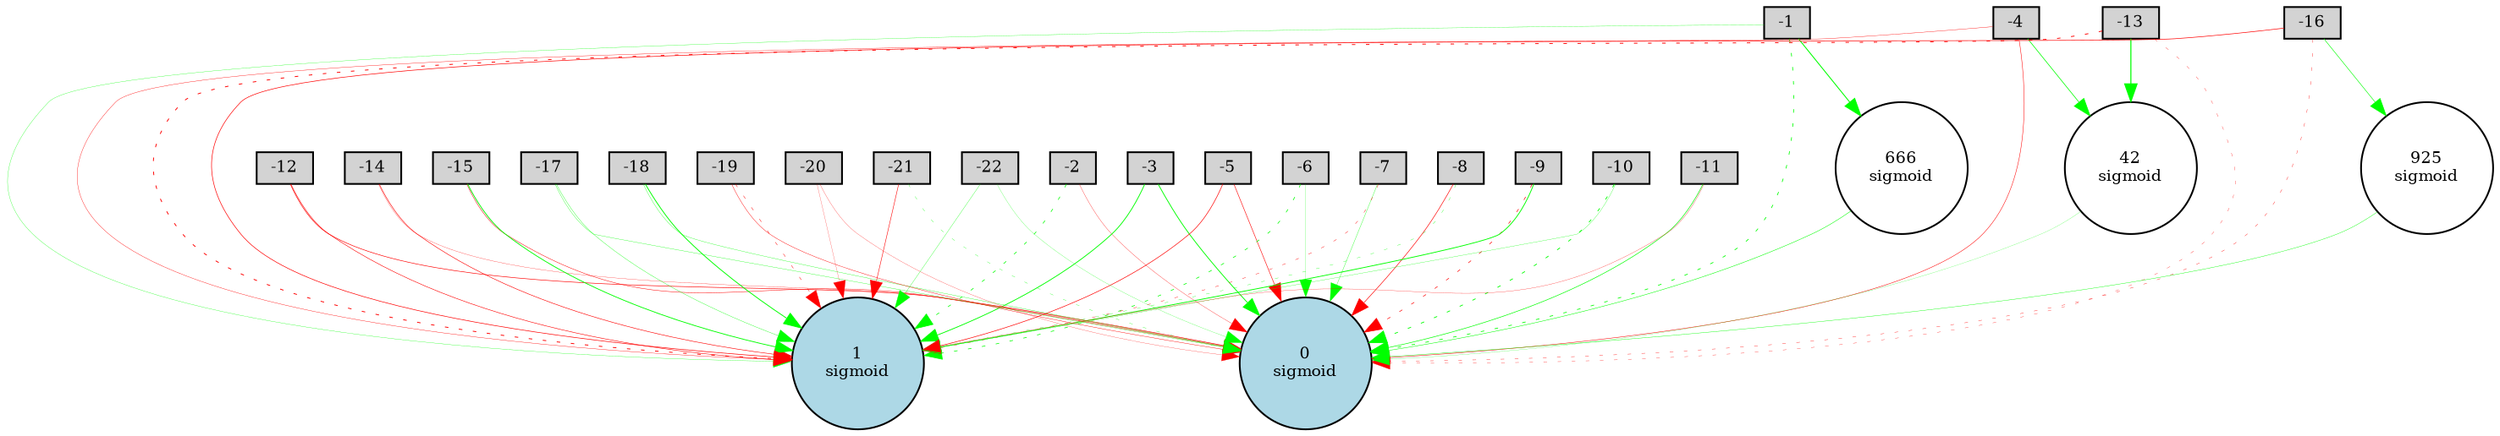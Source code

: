 digraph {
	node [fontsize=9 height=0.2 shape=circle width=0.2]
	A [label=-1 fillcolor=lightgray shape=box style=filled]
	B [label=-2 fillcolor=lightgray shape=box style=filled]
	-3 [label=-3 fillcolor=lightgray shape=box style=filled]
	-4 [label=-4 fillcolor=lightgray shape=box style=filled]
	-5 [label=-5 fillcolor=lightgray shape=box style=filled]
	-6 [label=-6 fillcolor=lightgray shape=box style=filled]
	-7 [label=-7 fillcolor=lightgray shape=box style=filled]
	-8 [label=-8 fillcolor=lightgray shape=box style=filled]
	-9 [label=-9 fillcolor=lightgray shape=box style=filled]
	-10 [label=-10 fillcolor=lightgray shape=box style=filled]
	-11 [label=-11 fillcolor=lightgray shape=box style=filled]
	-12 [label=-12 fillcolor=lightgray shape=box style=filled]
	-13 [label=-13 fillcolor=lightgray shape=box style=filled]
	-14 [label=-14 fillcolor=lightgray shape=box style=filled]
	-15 [label=-15 fillcolor=lightgray shape=box style=filled]
	-16 [label=-16 fillcolor=lightgray shape=box style=filled]
	-17 [label=-17 fillcolor=lightgray shape=box style=filled]
	-18 [label=-18 fillcolor=lightgray shape=box style=filled]
	-19 [label=-19 fillcolor=lightgray shape=box style=filled]
	-20 [label=-20 fillcolor=lightgray shape=box style=filled]
	-21 [label=-21 fillcolor=lightgray shape=box style=filled]
	-22 [label=-22 fillcolor=lightgray shape=box style=filled]
	"A XOR B" [label="0
sigmoid" fillcolor=lightblue style=filled]
	1 [label="1
sigmoid" fillcolor=lightblue style=filled]
	42 [label="42
sigmoid" fillcolor=white style=filled]
	666 [label="666
sigmoid" fillcolor=white style=filled]
	925 [label="925
sigmoid" fillcolor=white style=filled]
	A -> "A XOR B" [color=green penwidth=0.4024265094128826 style=dotted]
	A -> 1 [color=green penwidth=0.1509391373478055 style=solid]
	B -> "A XOR B" [color=red penwidth=0.15283014092112635 style=solid]
	B -> 1 [color=green penwidth=0.35571082596924 style=dotted]
	-3 -> "A XOR B" [color=green penwidth=0.4514657997460686 style=solid]
	-3 -> 1 [color=green penwidth=0.44585357551614824 style=solid]
	-4 -> "A XOR B" [color=red penwidth=0.2566131239985525 style=solid]
	-4 -> 1 [color=red penwidth=0.18857601863899343 style=solid]
	-5 -> "A XOR B" [color=red penwidth=0.29199133100207575 style=solid]
	-5 -> 1 [color=red penwidth=0.32892012507108714 style=solid]
	-6 -> "A XOR B" [color=green penwidth=0.11011836824407775 style=solid]
	-6 -> 1 [color=green penwidth=0.3630507866159278 style=dotted]
	-7 -> "A XOR B" [color=green penwidth=0.16820915971723727 style=solid]
	-7 -> 1 [color=red penwidth=0.2028284754281774 style=dotted]
	-8 -> "A XOR B" [color=red penwidth=0.3172032439336857 style=solid]
	-8 -> 1 [color=green penwidth=0.15863933545009856 style=dotted]
	-9 -> "A XOR B" [color=red penwidth=0.32876810981730775 style=dotted]
	-9 -> 1 [color=green penwidth=0.4527307127104431 style=solid]
	-10 -> "A XOR B" [color=green penwidth=0.43334504922566797 style=dotted]
	-10 -> 1 [color=green penwidth=0.1394451522784682 style=solid]
	-11 -> "A XOR B" [color=green penwidth=0.3281566382330847 style=solid]
	-11 -> 1 [color=red penwidth=0.1355507153739497 style=solid]
	-12 -> "A XOR B" [color=red penwidth=0.3135014578622005 style=solid]
	-12 -> 1 [color=red penwidth=0.28530307339979855 style=solid]
	-13 -> "A XOR B" [color=red penwidth=0.1541498261572371 style=dotted]
	-13 -> 1 [color=red penwidth=0.46482592756242447 style=dotted]
	-14 -> "A XOR B" [color=red penwidth=0.1333512922862487 style=solid]
	-14 -> 1 [color=red penwidth=0.2946366828021232 style=solid]
	-15 -> "A XOR B" [color=red penwidth=0.24183590099759963 style=solid]
	-15 -> 1 [color=green penwidth=0.44043596948648867 style=solid]
	-16 -> "A XOR B" [color=red penwidth=0.18207254813467416 style=dotted]
	-16 -> 1 [color=red penwidth=0.3338276703061892 style=solid]
	-17 -> "A XOR B" [color=green penwidth=0.1605055785974476 style=solid]
	-17 -> 1 [color=green penwidth=0.16964639950871357 style=solid]
	-18 -> "A XOR B" [color=green penwidth=0.15931645385314402 style=solid]
	-18 -> 1 [color=green penwidth=0.46804921832888935 style=solid]
	-19 -> "A XOR B" [color=red penwidth=0.20743977336030522 style=solid]
	-19 -> 1 [color=red penwidth=0.2287732568987819 style=dotted]
	-20 -> "A XOR B" [color=red penwidth=0.12313858981044534 style=solid]
	-20 -> 1 [color=red penwidth=0.10998293483033163 style=solid]
	-21 -> "A XOR B" [color=green penwidth=0.1503324466070592 style=dotted]
	-21 -> 1 [color=red penwidth=0.2767423702576459 style=solid]
	-22 -> "A XOR B" [color=green penwidth=0.11300409884498158 style=solid]
	-22 -> 1 [color=green penwidth=0.15361054632040433 style=solid]
	-13 -> 42 [color=green penwidth=0.5988454157637195 style=solid]
	42 -> "A XOR B" [color=green penwidth=0.10025322650657709 style=solid]
	-4 -> 42 [color=green penwidth=0.37173131482480026 style=solid]
	A -> 666 [color=green penwidth=0.5146862427798465 style=solid]
	666 -> "A XOR B" [color=green penwidth=0.2543702982807077 style=solid]
	-16 -> 925 [color=green penwidth=0.30000000000000004 style=solid]
	925 -> "A XOR B" [color=green penwidth=0.2011709257694182 style=solid]
}
